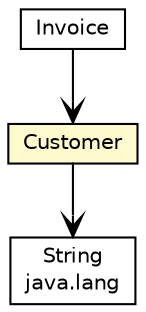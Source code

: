 #!/usr/local/bin/dot
#
# Class diagram 
# Generated by UMLGraph version 281411 (http://www.spinellis.gr/umlgraph/)
#

digraph G {
graph [fontnames="svg"]
edge [fontname="Helvetica",fontsize=10,labelfontname="Helvetica",labelfontsize=10,color="black"];
node [fontname="Helvetica",fontcolor="black",fontsize=10,shape=plaintext,margin=0,width=0,height=0];
nodesep=0.25;
ranksep=0.5;
// gr.spinellis.invoice.Customer
c32 [label=<<table title="gr.spinellis.invoice.Customer" border="0" cellborder="1" cellspacing="0" cellpadding="2" bgcolor="lemonChiffon" href="Customer.html" target="_parent"><tr><td><table border="0" cellspacing="0" cellpadding="1"><tr><td align="center" balign="center"> Customer </td></tr></table></td></tr></table>>, URL="Customer.html"];
// gr.spinellis.invoice.Invoice
c34 [label=<<table title="gr.spinellis.invoice.Invoice" border="0" cellborder="1" cellspacing="0" cellpadding="2" href="Invoice.html" target="_parent"><tr><td><table border="0" cellspacing="0" cellpadding="1"><tr><td align="center" balign="center"> Invoice </td></tr></table></td></tr></table>>, URL="Invoice.html"];
// gr.spinellis.invoice.Customer navassoc java.lang.String
c32 -> c37 [arrowhead=open,weight=1];
// gr.spinellis.invoice.Invoice navassoc gr.spinellis.invoice.Customer
c34 -> c32 [arrowhead=open,weight=1];
// java.lang.String
c37 [label=<<table title="java.lang.String" border="0" cellborder="1" cellspacing="0" cellpadding="2" href="http://docs.oracle.com/javase/7/docs/api/java/lang/String.html" target="_parent"><tr><td><table border="0" cellspacing="0" cellpadding="1"><tr><td align="center" balign="center"> String </td></tr><tr><td align="center" balign="center"> java.lang </td></tr></table></td></tr></table>>, URL="http://docs.oracle.com/javase/7/docs/api/java/lang/String.html"];
}

